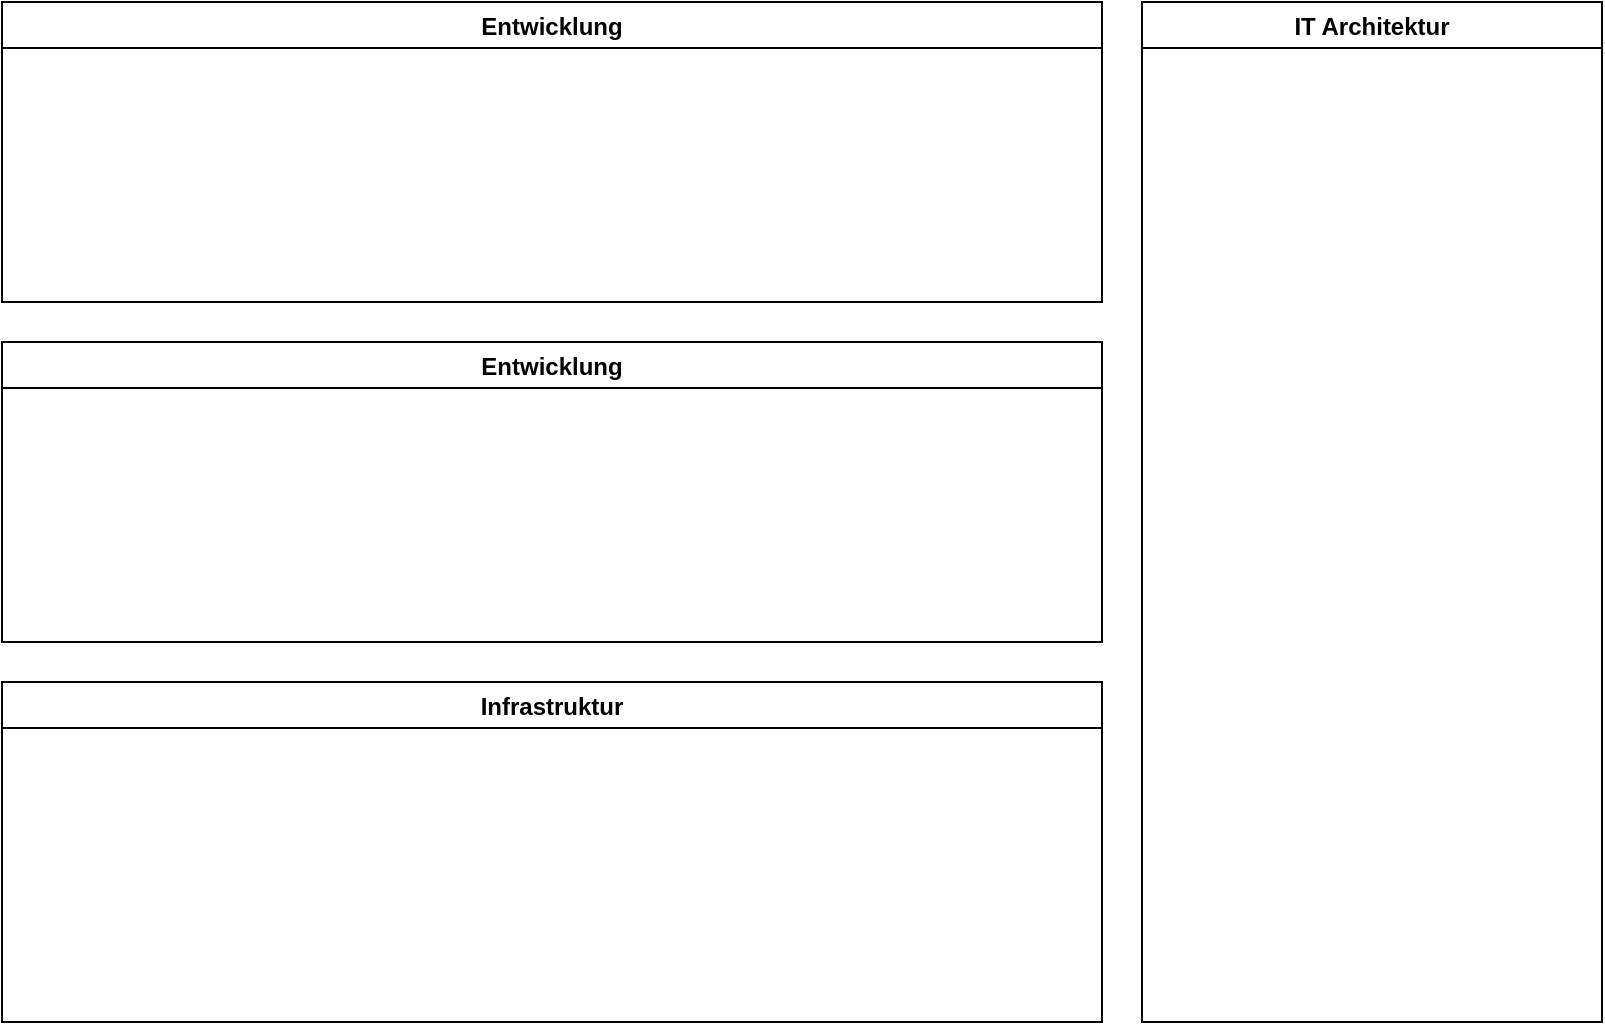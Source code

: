 <mxfile version="12.7.9" type="github">
  <diagram name="Page-1" id="4fc8d65c-f3f6-feb3-4d1c-02f59d9f9886">
    <mxGraphModel dx="2012" dy="787" grid="1" gridSize="10" guides="1" tooltips="1" connect="1" arrows="1" fold="1" page="1" pageScale="1" pageWidth="826" pageHeight="1169" background="#ffffff" math="0" shadow="0">
      <root>
        <mxCell id="0" />
        <mxCell id="1" parent="0" />
        <mxCell id="jB2IKIS2CUJutIkacPpY-264" value="Infrastruktur" style="swimlane;" vertex="1" parent="1">
          <mxGeometry x="-710" y="430" width="550" height="170" as="geometry" />
        </mxCell>
        <mxCell id="jB2IKIS2CUJutIkacPpY-265" value="Entwicklung" style="swimlane;startSize=23;" vertex="1" parent="1">
          <mxGeometry x="-710" y="260" width="550" height="150" as="geometry" />
        </mxCell>
        <mxCell id="jB2IKIS2CUJutIkacPpY-266" value="IT Architektur" style="swimlane;" vertex="1" parent="1">
          <mxGeometry x="-140" y="90" width="230" height="510" as="geometry" />
        </mxCell>
        <mxCell id="jB2IKIS2CUJutIkacPpY-267" value="Entwicklung" style="swimlane;startSize=23;" vertex="1" parent="1">
          <mxGeometry x="-710" y="90" width="550" height="150" as="geometry" />
        </mxCell>
      </root>
    </mxGraphModel>
  </diagram>
</mxfile>

